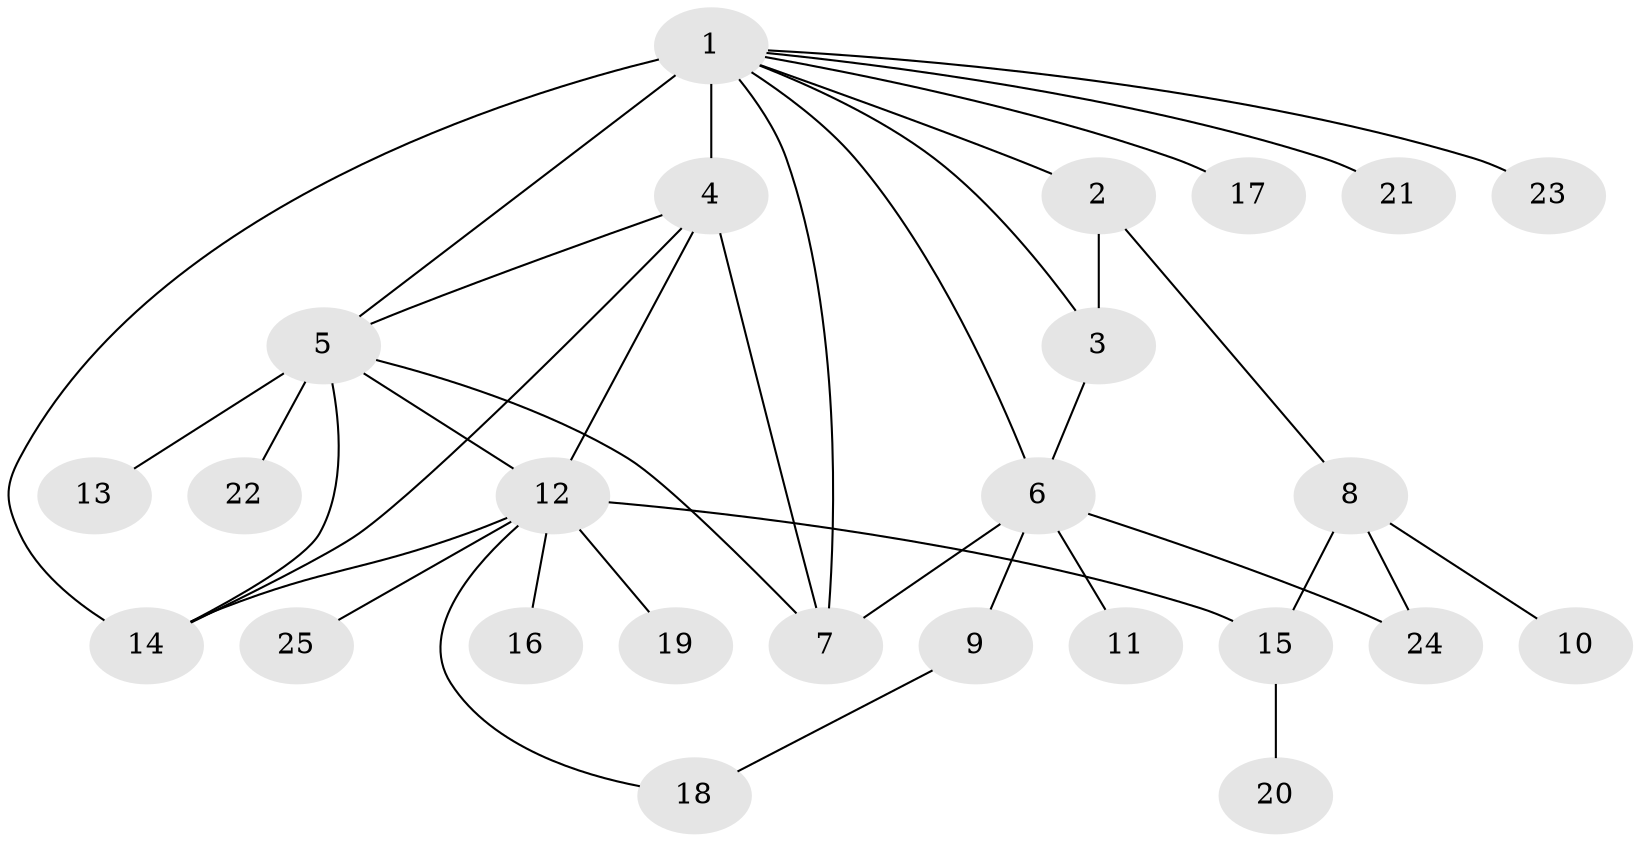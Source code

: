 // original degree distribution, {4: 0.05263157894736842, 7: 0.03508771929824561, 3: 0.12280701754385964, 21: 0.017543859649122806, 11: 0.03508771929824561, 1: 0.5087719298245614, 5: 0.05263157894736842, 2: 0.15789473684210525, 6: 0.017543859649122806}
// Generated by graph-tools (version 1.1) at 2025/50/03/04/25 22:50:37]
// undirected, 25 vertices, 37 edges
graph export_dot {
  node [color=gray90,style=filled];
  1;
  2;
  3;
  4;
  5;
  6;
  7;
  8;
  9;
  10;
  11;
  12;
  13;
  14;
  15;
  16;
  17;
  18;
  19;
  20;
  21;
  22;
  23;
  24;
  25;
  1 -- 2 [weight=1.0];
  1 -- 3 [weight=1.0];
  1 -- 4 [weight=14.0];
  1 -- 5 [weight=1.0];
  1 -- 6 [weight=1.0];
  1 -- 7 [weight=2.0];
  1 -- 14 [weight=2.0];
  1 -- 17 [weight=1.0];
  1 -- 21 [weight=1.0];
  1 -- 23 [weight=1.0];
  2 -- 3 [weight=4.0];
  2 -- 8 [weight=1.0];
  3 -- 6 [weight=1.0];
  4 -- 5 [weight=1.0];
  4 -- 7 [weight=1.0];
  4 -- 12 [weight=1.0];
  4 -- 14 [weight=1.0];
  5 -- 7 [weight=1.0];
  5 -- 12 [weight=1.0];
  5 -- 13 [weight=2.0];
  5 -- 14 [weight=1.0];
  5 -- 22 [weight=1.0];
  6 -- 7 [weight=1.0];
  6 -- 9 [weight=1.0];
  6 -- 11 [weight=1.0];
  6 -- 24 [weight=1.0];
  8 -- 10 [weight=1.0];
  8 -- 15 [weight=1.0];
  8 -- 24 [weight=1.0];
  9 -- 18 [weight=1.0];
  12 -- 14 [weight=2.0];
  12 -- 15 [weight=1.0];
  12 -- 16 [weight=1.0];
  12 -- 18 [weight=1.0];
  12 -- 19 [weight=1.0];
  12 -- 25 [weight=1.0];
  15 -- 20 [weight=1.0];
}
